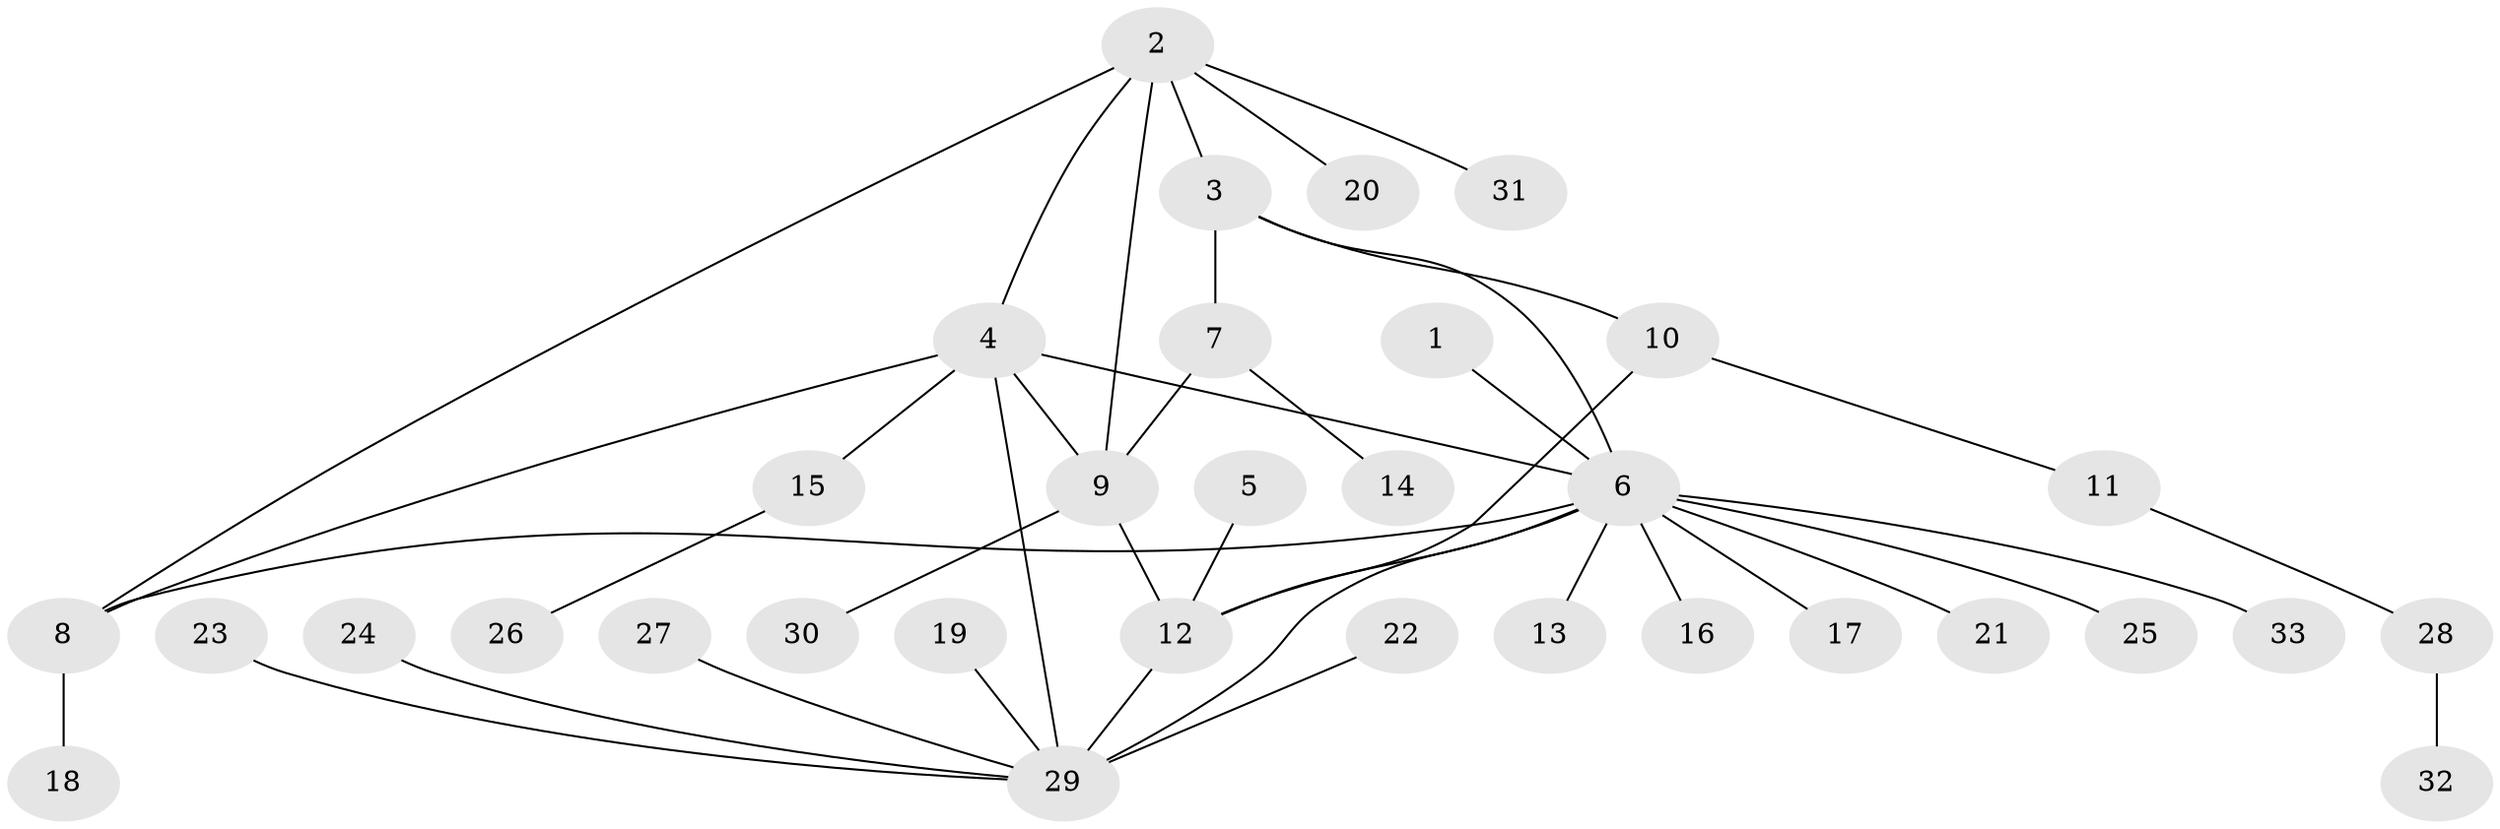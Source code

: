 // original degree distribution, {9: 0.02127659574468085, 3: 0.1276595744680851, 1: 0.5531914893617021, 14: 0.02127659574468085, 6: 0.06382978723404255, 4: 0.0425531914893617, 5: 0.02127659574468085, 2: 0.14893617021276595}
// Generated by graph-tools (version 1.1) at 2025/37/03/04/25 23:37:49]
// undirected, 33 vertices, 41 edges
graph export_dot {
  node [color=gray90,style=filled];
  1;
  2;
  3;
  4;
  5;
  6;
  7;
  8;
  9;
  10;
  11;
  12;
  13;
  14;
  15;
  16;
  17;
  18;
  19;
  20;
  21;
  22;
  23;
  24;
  25;
  26;
  27;
  28;
  29;
  30;
  31;
  32;
  33;
  1 -- 6 [weight=1.0];
  2 -- 3 [weight=1.0];
  2 -- 4 [weight=1.0];
  2 -- 8 [weight=1.0];
  2 -- 9 [weight=1.0];
  2 -- 20 [weight=1.0];
  2 -- 31 [weight=1.0];
  3 -- 6 [weight=1.0];
  3 -- 7 [weight=1.0];
  3 -- 10 [weight=1.0];
  4 -- 6 [weight=1.0];
  4 -- 8 [weight=1.0];
  4 -- 9 [weight=1.0];
  4 -- 15 [weight=1.0];
  4 -- 29 [weight=1.0];
  5 -- 12 [weight=1.0];
  6 -- 8 [weight=1.0];
  6 -- 12 [weight=1.0];
  6 -- 13 [weight=1.0];
  6 -- 16 [weight=1.0];
  6 -- 17 [weight=1.0];
  6 -- 21 [weight=1.0];
  6 -- 25 [weight=1.0];
  6 -- 29 [weight=2.0];
  6 -- 33 [weight=1.0];
  7 -- 9 [weight=1.0];
  7 -- 14 [weight=1.0];
  8 -- 18 [weight=1.0];
  9 -- 12 [weight=1.0];
  9 -- 30 [weight=1.0];
  10 -- 11 [weight=1.0];
  10 -- 12 [weight=1.0];
  11 -- 28 [weight=1.0];
  12 -- 29 [weight=1.0];
  15 -- 26 [weight=1.0];
  19 -- 29 [weight=1.0];
  22 -- 29 [weight=1.0];
  23 -- 29 [weight=1.0];
  24 -- 29 [weight=1.0];
  27 -- 29 [weight=1.0];
  28 -- 32 [weight=1.0];
}
